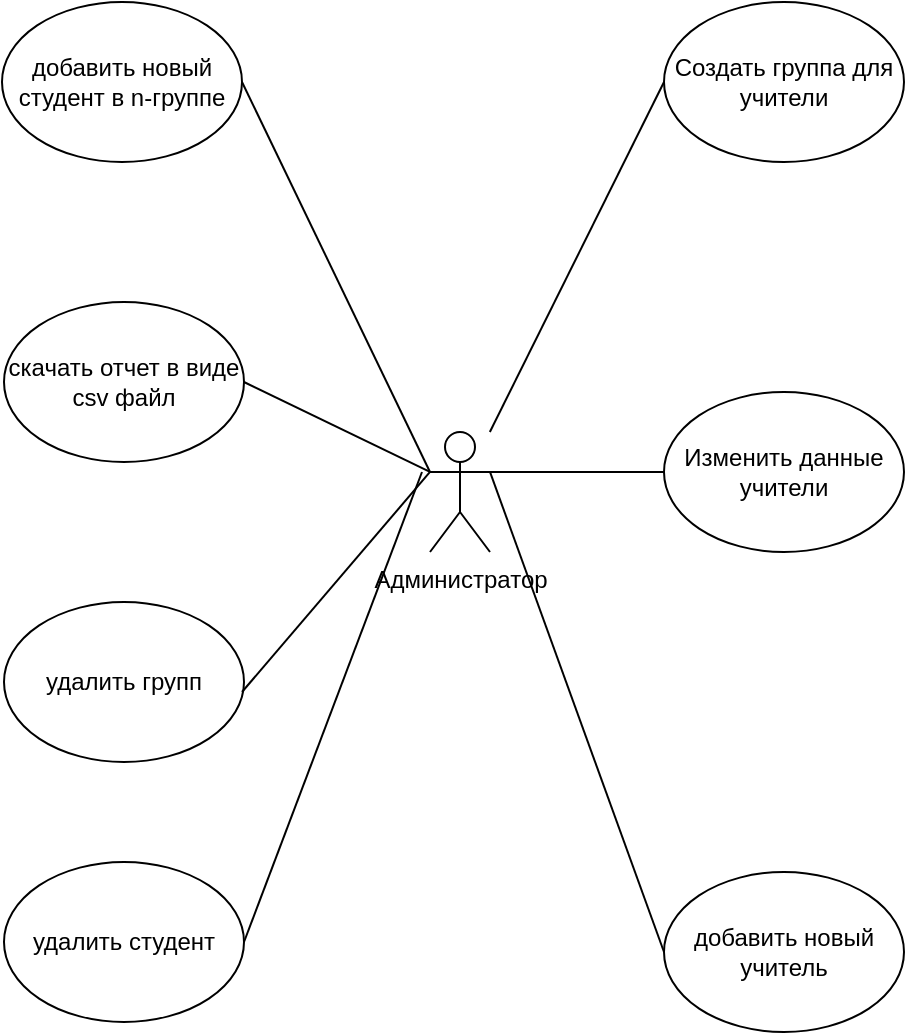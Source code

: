 <mxfile version="20.3.2" type="device"><diagram id="HqTG7253vjRXwtLQZO9v" name="Page-1"><mxGraphModel dx="1348" dy="744" grid="1" gridSize="10" guides="1" tooltips="1" connect="1" arrows="1" fold="1" page="1" pageScale="1" pageWidth="827" pageHeight="1169" math="0" shadow="0"><root><mxCell id="0"/><mxCell id="1" parent="0"/><mxCell id="WZs8xQwziUs9wKZS9_Lt-2" value="Администратор" style="shape=umlActor;verticalLabelPosition=bottom;verticalAlign=top;html=1;outlineConnect=0;" vertex="1" parent="1"><mxGeometry x="384" y="340" width="30" height="60" as="geometry"/></mxCell><mxCell id="WZs8xQwziUs9wKZS9_Lt-3" value="Изменить данные учители" style="ellipse;whiteSpace=wrap;html=1;" vertex="1" parent="1"><mxGeometry x="501" y="320" width="120" height="80" as="geometry"/></mxCell><mxCell id="WZs8xQwziUs9wKZS9_Lt-4" value="Создать группа для учители" style="ellipse;whiteSpace=wrap;html=1;" vertex="1" parent="1"><mxGeometry x="501" y="125" width="120" height="80" as="geometry"/></mxCell><mxCell id="WZs8xQwziUs9wKZS9_Lt-5" value="добавить новый учитель" style="ellipse;whiteSpace=wrap;html=1;" vertex="1" parent="1"><mxGeometry x="501" y="560" width="120" height="80" as="geometry"/></mxCell><mxCell id="WZs8xQwziUs9wKZS9_Lt-6" value="" style="endArrow=none;html=1;rounded=0;entryX=0;entryY=0.5;entryDx=0;entryDy=0;" edge="1" parent="1" source="WZs8xQwziUs9wKZS9_Lt-2" target="WZs8xQwziUs9wKZS9_Lt-4"><mxGeometry width="50" height="50" relative="1" as="geometry"><mxPoint x="390" y="380" as="sourcePoint"/><mxPoint x="440" y="330" as="targetPoint"/></mxGeometry></mxCell><mxCell id="WZs8xQwziUs9wKZS9_Lt-7" value="" style="endArrow=none;html=1;rounded=0;exitX=1;exitY=0.333;exitDx=0;exitDy=0;exitPerimeter=0;entryX=0;entryY=0.5;entryDx=0;entryDy=0;" edge="1" parent="1" source="WZs8xQwziUs9wKZS9_Lt-2" target="WZs8xQwziUs9wKZS9_Lt-3"><mxGeometry width="50" height="50" relative="1" as="geometry"><mxPoint x="390" y="380" as="sourcePoint"/><mxPoint x="440" y="330" as="targetPoint"/></mxGeometry></mxCell><mxCell id="WZs8xQwziUs9wKZS9_Lt-8" value="" style="endArrow=none;html=1;rounded=0;exitX=1;exitY=0.333;exitDx=0;exitDy=0;exitPerimeter=0;entryX=0;entryY=0.5;entryDx=0;entryDy=0;" edge="1" parent="1" source="WZs8xQwziUs9wKZS9_Lt-2" target="WZs8xQwziUs9wKZS9_Lt-5"><mxGeometry width="50" height="50" relative="1" as="geometry"><mxPoint x="390" y="380" as="sourcePoint"/><mxPoint x="440" y="330" as="targetPoint"/></mxGeometry></mxCell><mxCell id="WZs8xQwziUs9wKZS9_Lt-9" value="добавить новый студент в n-группе" style="ellipse;whiteSpace=wrap;html=1;" vertex="1" parent="1"><mxGeometry x="170" y="125" width="120" height="80" as="geometry"/></mxCell><mxCell id="WZs8xQwziUs9wKZS9_Lt-10" value="скачать отчет в виде сsv файл" style="ellipse;whiteSpace=wrap;html=1;" vertex="1" parent="1"><mxGeometry x="171" y="275" width="120" height="80" as="geometry"/></mxCell><mxCell id="WZs8xQwziUs9wKZS9_Lt-11" value="удалить групп" style="ellipse;whiteSpace=wrap;html=1;" vertex="1" parent="1"><mxGeometry x="171" y="425" width="120" height="80" as="geometry"/></mxCell><mxCell id="WZs8xQwziUs9wKZS9_Lt-12" value="удалить студент" style="ellipse;whiteSpace=wrap;html=1;" vertex="1" parent="1"><mxGeometry x="171" y="555" width="120" height="80" as="geometry"/></mxCell><mxCell id="WZs8xQwziUs9wKZS9_Lt-13" value="" style="endArrow=none;html=1;rounded=0;entryX=0;entryY=0.333;entryDx=0;entryDy=0;entryPerimeter=0;" edge="1" parent="1" target="WZs8xQwziUs9wKZS9_Lt-2"><mxGeometry width="50" height="50" relative="1" as="geometry"><mxPoint x="290" y="470" as="sourcePoint"/><mxPoint x="340" y="420" as="targetPoint"/></mxGeometry></mxCell><mxCell id="WZs8xQwziUs9wKZS9_Lt-14" value="" style="endArrow=none;html=1;rounded=0;exitX=1;exitY=0.5;exitDx=0;exitDy=0;entryX=0;entryY=0.333;entryDx=0;entryDy=0;entryPerimeter=0;" edge="1" parent="1" source="WZs8xQwziUs9wKZS9_Lt-10" target="WZs8xQwziUs9wKZS9_Lt-2"><mxGeometry width="50" height="50" relative="1" as="geometry"><mxPoint x="290" y="470" as="sourcePoint"/><mxPoint x="340" y="420" as="targetPoint"/></mxGeometry></mxCell><mxCell id="WZs8xQwziUs9wKZS9_Lt-15" value="" style="endArrow=none;html=1;rounded=0;entryX=0;entryY=0.333;entryDx=0;entryDy=0;entryPerimeter=0;exitX=1;exitY=0.5;exitDx=0;exitDy=0;" edge="1" parent="1" source="WZs8xQwziUs9wKZS9_Lt-9" target="WZs8xQwziUs9wKZS9_Lt-2"><mxGeometry width="50" height="50" relative="1" as="geometry"><mxPoint x="290" y="470" as="sourcePoint"/><mxPoint x="340" y="420" as="targetPoint"/></mxGeometry></mxCell><mxCell id="WZs8xQwziUs9wKZS9_Lt-16" value="" style="endArrow=none;html=1;rounded=0;exitX=1;exitY=0.5;exitDx=0;exitDy=0;" edge="1" parent="1" source="WZs8xQwziUs9wKZS9_Lt-12"><mxGeometry width="50" height="50" relative="1" as="geometry"><mxPoint x="290" y="470" as="sourcePoint"/><mxPoint x="380" y="360" as="targetPoint"/></mxGeometry></mxCell></root></mxGraphModel></diagram></mxfile>